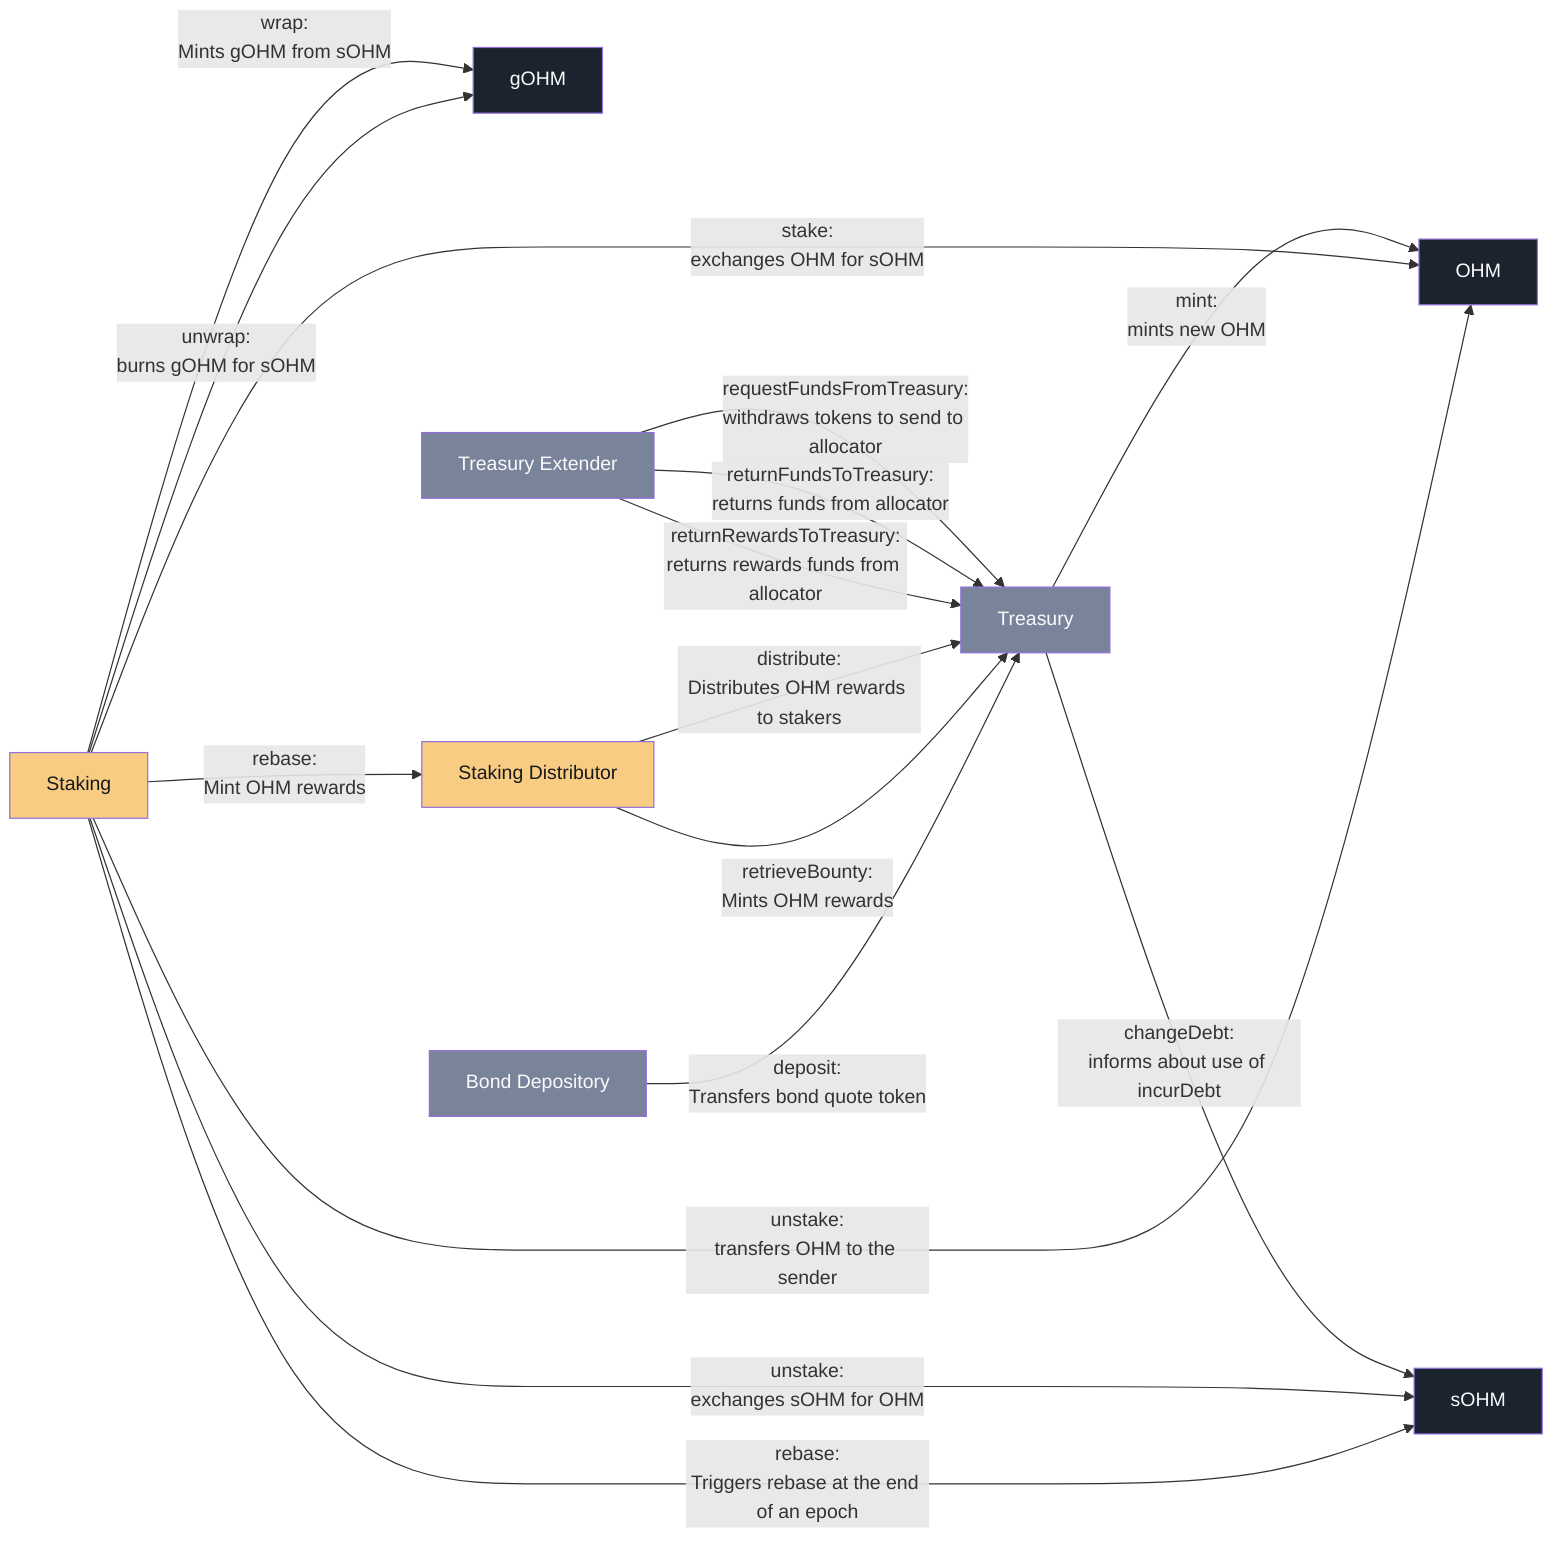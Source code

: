 flowchart LR
%%{init:{'flowchart':{'nodeSpacing': 200}}}%%
%% Nodes
    Staking:::gold
    OHM:::dark
    sOHM:::dark
    gOHM:::dark
    StakingDistributor[Staking Distributor]:::gold
    BondDepository[Bond Depository]:::blue
    Treasury:::blue
    TreasuryExtender[Treasury Extender]:::blue
%% Click Handlers
    click Staking "https://etherscan.io/address/0xB63cac384247597756545b500253ff8E607a8020" _blank
    click OHM "https://etherscan.io/address/0x64aa3364f17a4d01c6f1751fd97c2bd3d7e7f1d5" _blank
    click sOHM "https://etherscan.io/address/0x04906695D6D12CF5459975d7C3C03356E4Ccd460" _blank
    click gOHM "https://etherscan.io/address/0x0ab87046fBb341D058F17CBC4c1133F25a20a52f" _blank
    click StakingDistributor "https://etherscan.io/address/0xeeeb97A127a342656191E0313DF33D58D06B2E05" _blank
    click BondDepository "https://etherscan.io/address/0x9025046c6fb25Fb39e720d97a8FD881ED69a1Ef6" _blank
    click Treasury "https://etherscan.io/address/0x245cc372C84B3645Bf0Ffe6538620B04a217988B" _blank
    click TreasuryExtender "https://etherscan.io/address/0xb32Ad041f23eAfd682F57fCe31d3eA4fd92D17af" _blank
%% Links
    Treasury-->|mint:<br />mints new OHM|OHM
    Treasury-->|changeDebt:<br />informs about use of incurDebt|sOHM
    TreasuryExtender-->|requestFundsFromTreasury:<br />withdraws tokens to send to allocator|Treasury
    TreasuryExtender-->|returnFundsToTreasury:<br />returns funds from allocator|Treasury
    TreasuryExtender-->|returnRewardsToTreasury:<br />returns rewards funds from allocator|Treasury
    Staking-->|stake:<br />exchanges OHM for sOHM|OHM
    Staking-->|unstake:<br />transfers OHM to the sender|OHM
    Staking-->|unstake:<br />exchanges sOHM for OHM|sOHM
    Staking-->|wrap:<br />Mints gOHM from sOHM|gOHM
    Staking-->|unwrap:<br />burns gOHM for sOHM|gOHM
    Staking-->|rebase:<br />Triggers rebase at the end of an epoch|sOHM
    Staking-->|rebase:<br />Mint OHM rewards|StakingDistributor
    StakingDistributor-->|distribute:<br />Distributes OHM rewards to stakers|Treasury
    StakingDistributor-->|retrieveBounty:<br />Mints OHM rewards|Treasury
    BondDepository-->|deposit:<br />Transfers bond quote token|Treasury
%% Styling Definitions
    classDef blue fill:#798399,color:#fafafb;
    classDef dark fill:#1b232f,color:#fafafb;
    classDef gold fill:#f8cc82,color:#181a1d;